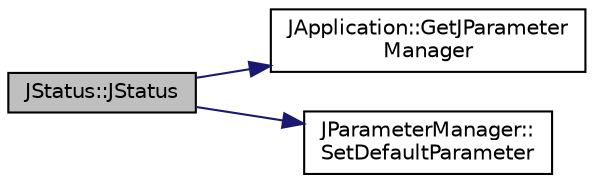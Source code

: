 digraph "JStatus::JStatus"
{
  edge [fontname="Helvetica",fontsize="10",labelfontname="Helvetica",labelfontsize="10"];
  node [fontname="Helvetica",fontsize="10",shape=record];
  rankdir="LR";
  Node1 [label="JStatus::JStatus",height=0.2,width=0.4,color="black", fillcolor="grey75", style="filled" fontcolor="black"];
  Node1 -> Node2 [color="midnightblue",fontsize="10",style="solid",fontname="Helvetica"];
  Node2 [label="JApplication::GetJParameter\lManager",height=0.2,width=0.4,color="black", fillcolor="white", style="filled",URL="$class_j_application.html#aa633f70fe381eca46ae6b6b1a4ee0563"];
  Node1 -> Node3 [color="midnightblue",fontsize="10",style="solid",fontname="Helvetica"];
  Node3 [label="JParameterManager::\lSetDefaultParameter",height=0.2,width=0.4,color="black", fillcolor="white", style="filled",URL="$class_j_parameter_manager.html#a2259115b11e86bdfa7abfb3d3ba5306a"];
}
